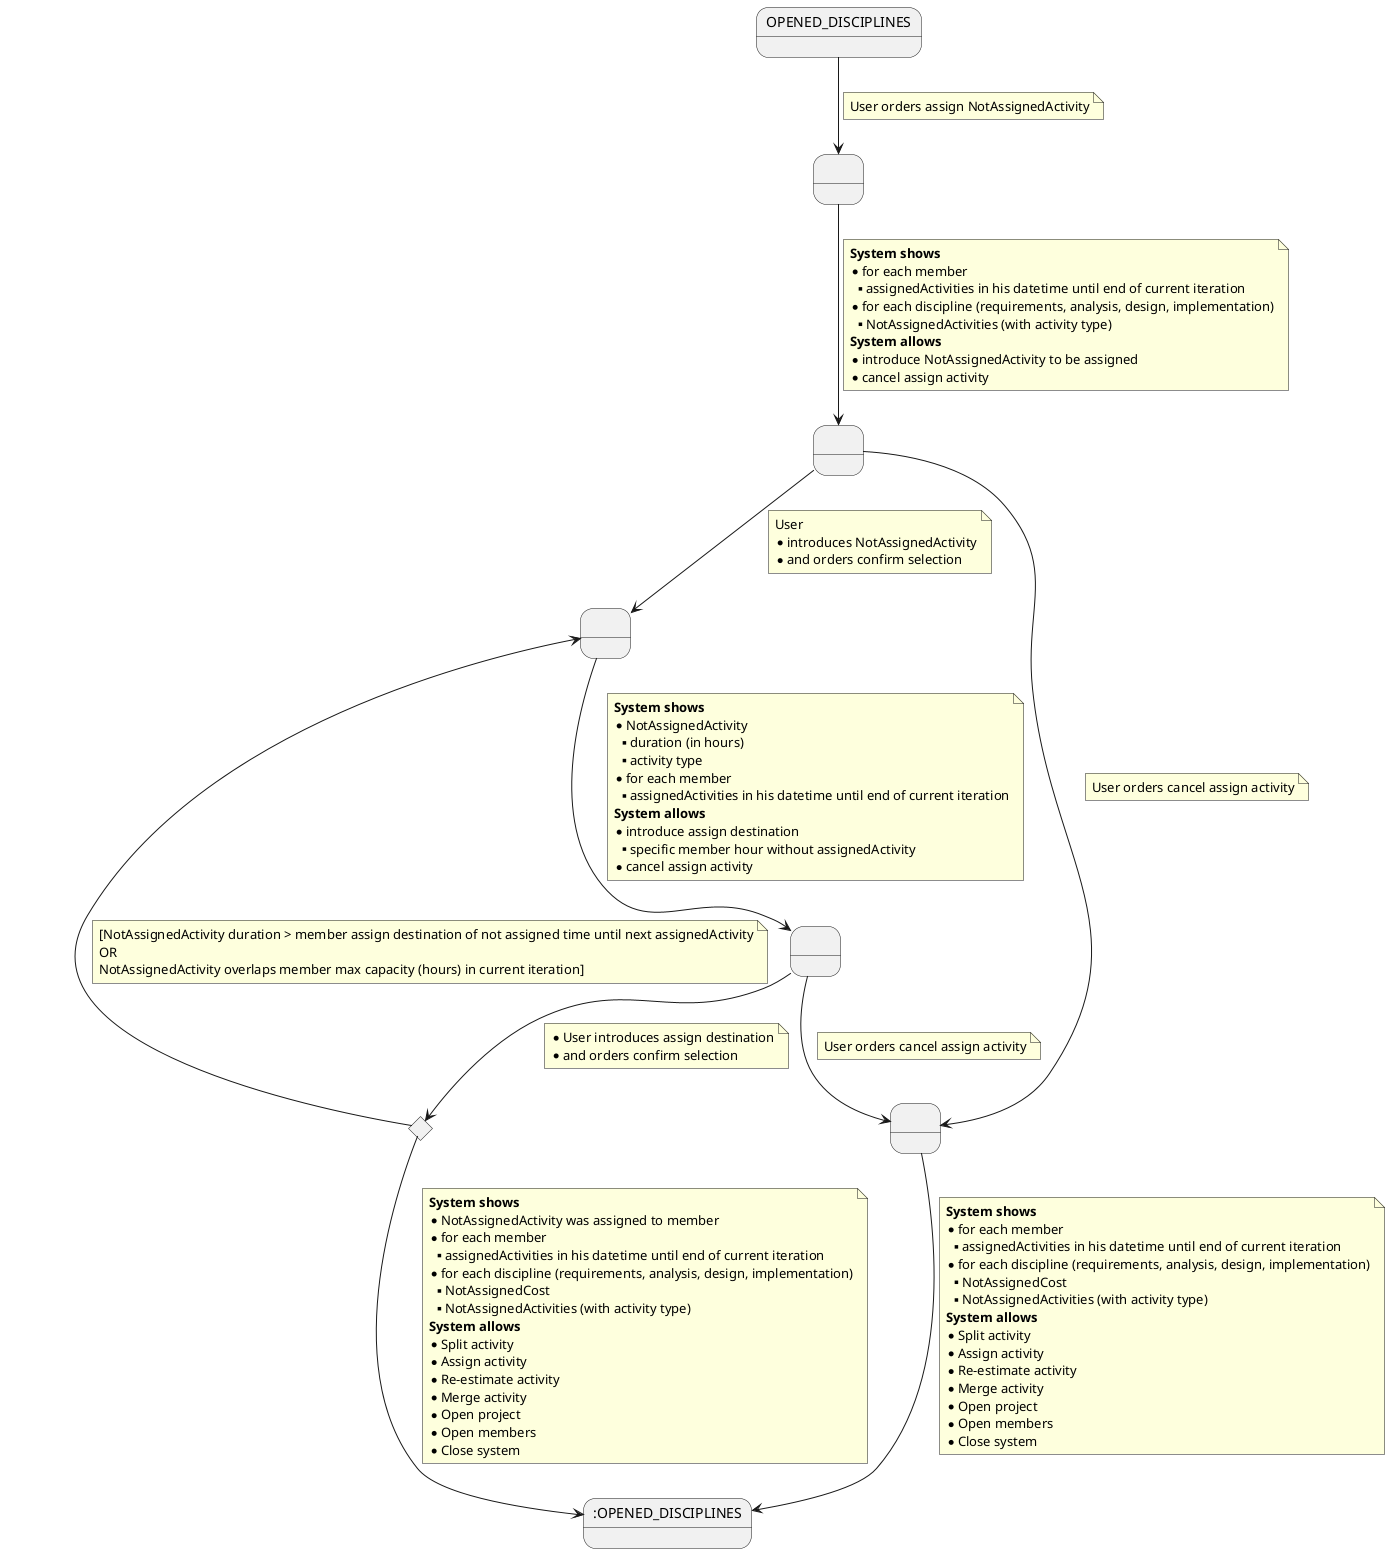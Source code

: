 @startuml
    state 0 as "OPENED_DISCIPLINES"
    state 1 as " "
    state 5 as " "
    state 13 as " "
    state 14 as " "
    state 20 as " "
    state 15 <<choice>>
    state 12 as ":OPENED_DISCIPLINES"

    0 --> 1
    note on link
        User orders assign NotAssignedActivity
    end note

    1 --> 13
    note on link
    <b>System shows</b>
    * for each member
    **assignedActivities in his datetime until end of current iteration
    * for each discipline (requirements, analysis, design, implementation)
    ** NotAssignedActivities (with activity type)
    <b>System allows</b>
    * introduce NotAssignedActivity to be assigned
    * cancel assign activity
    end note

    13 --> 5
    note on link
        User
        * introduces NotAssignedActivity
        * and orders confirm selection
    end note

    13 --> 20
    note on link
        User orders cancel assign activity
    end note

    5 --> 14
    note on link
    <b>System shows</b>
    * NotAssignedActivity
    ** duration (in hours)
    ** activity type
    * for each member
    **assignedActivities in his datetime until end of current iteration
    <b>System allows</b>
    * introduce assign destination
    ** specific member hour without assignedActivity
    * cancel assign activity
    end note

    14 -down-> 15
    note on link
        * User introduces assign destination
        * and orders confirm selection
    end note

    14 --> 20
    note on link
    User orders cancel assign activity
    end note

    20 --> 12
    note on link
         <b>System shows</b>
         * for each member
         **assignedActivities in his datetime until end of current iteration
         * for each discipline (requirements, analysis, design, implementation)
         ** NotAssignedCost
         ** NotAssignedActivities (with activity type)
         <b>System allows</b>
         * Split activity
         * Assign activity
         * Re-estimate activity
         * Merge activity
         * Open project
         * Open members
         * Close system
    end note

    15 --> 5
    note on link
        [NotAssignedActivity duration > member assign destination of not assigned time until next assignedActivity
        OR
        NotAssignedActivity overlaps member max capacity (hours) in current iteration]
    end note

    15 --> 12
    note on link
     <b>System shows</b>
     * NotAssignedActivity was assigned to member
     * for each member
     **assignedActivities in his datetime until end of current iteration
     * for each discipline (requirements, analysis, design, implementation)
     ** NotAssignedCost
     ** NotAssignedActivities (with activity type)
     <b>System allows</b>
     * Split activity
     * Assign activity
     * Re-estimate activity
     * Merge activity
     * Open project
     * Open members
     * Close system
     end note
@enduml
